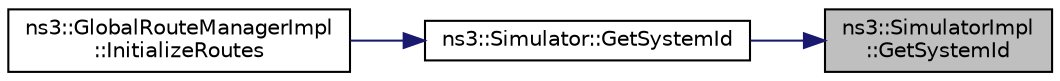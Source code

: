 digraph "ns3::SimulatorImpl::GetSystemId"
{
 // LATEX_PDF_SIZE
  edge [fontname="Helvetica",fontsize="10",labelfontname="Helvetica",labelfontsize="10"];
  node [fontname="Helvetica",fontsize="10",shape=record];
  rankdir="RL";
  Node1 [label="ns3::SimulatorImpl\l::GetSystemId",height=0.2,width=0.4,color="black", fillcolor="grey75", style="filled", fontcolor="black",tooltip="Get the system id of this simulator."];
  Node1 -> Node2 [dir="back",color="midnightblue",fontsize="10",style="solid",fontname="Helvetica"];
  Node2 [label="ns3::Simulator::GetSystemId",height=0.2,width=0.4,color="black", fillcolor="white", style="filled",URL="$classns3_1_1_simulator.html#ac956436096243081b306fe4d95040d42",tooltip="Get the system id of this simulator."];
  Node2 -> Node3 [dir="back",color="midnightblue",fontsize="10",style="solid",fontname="Helvetica"];
  Node3 [label="ns3::GlobalRouteManagerImpl\l::InitializeRoutes",height=0.2,width=0.4,color="black", fillcolor="white", style="filled",URL="$classns3_1_1_global_route_manager_impl.html#a25f57b2c41927c1a3f0bbba596accb6b",tooltip="Compute routes using a Dijkstra SPF computation and populate per-node forwarding tables."];
}
